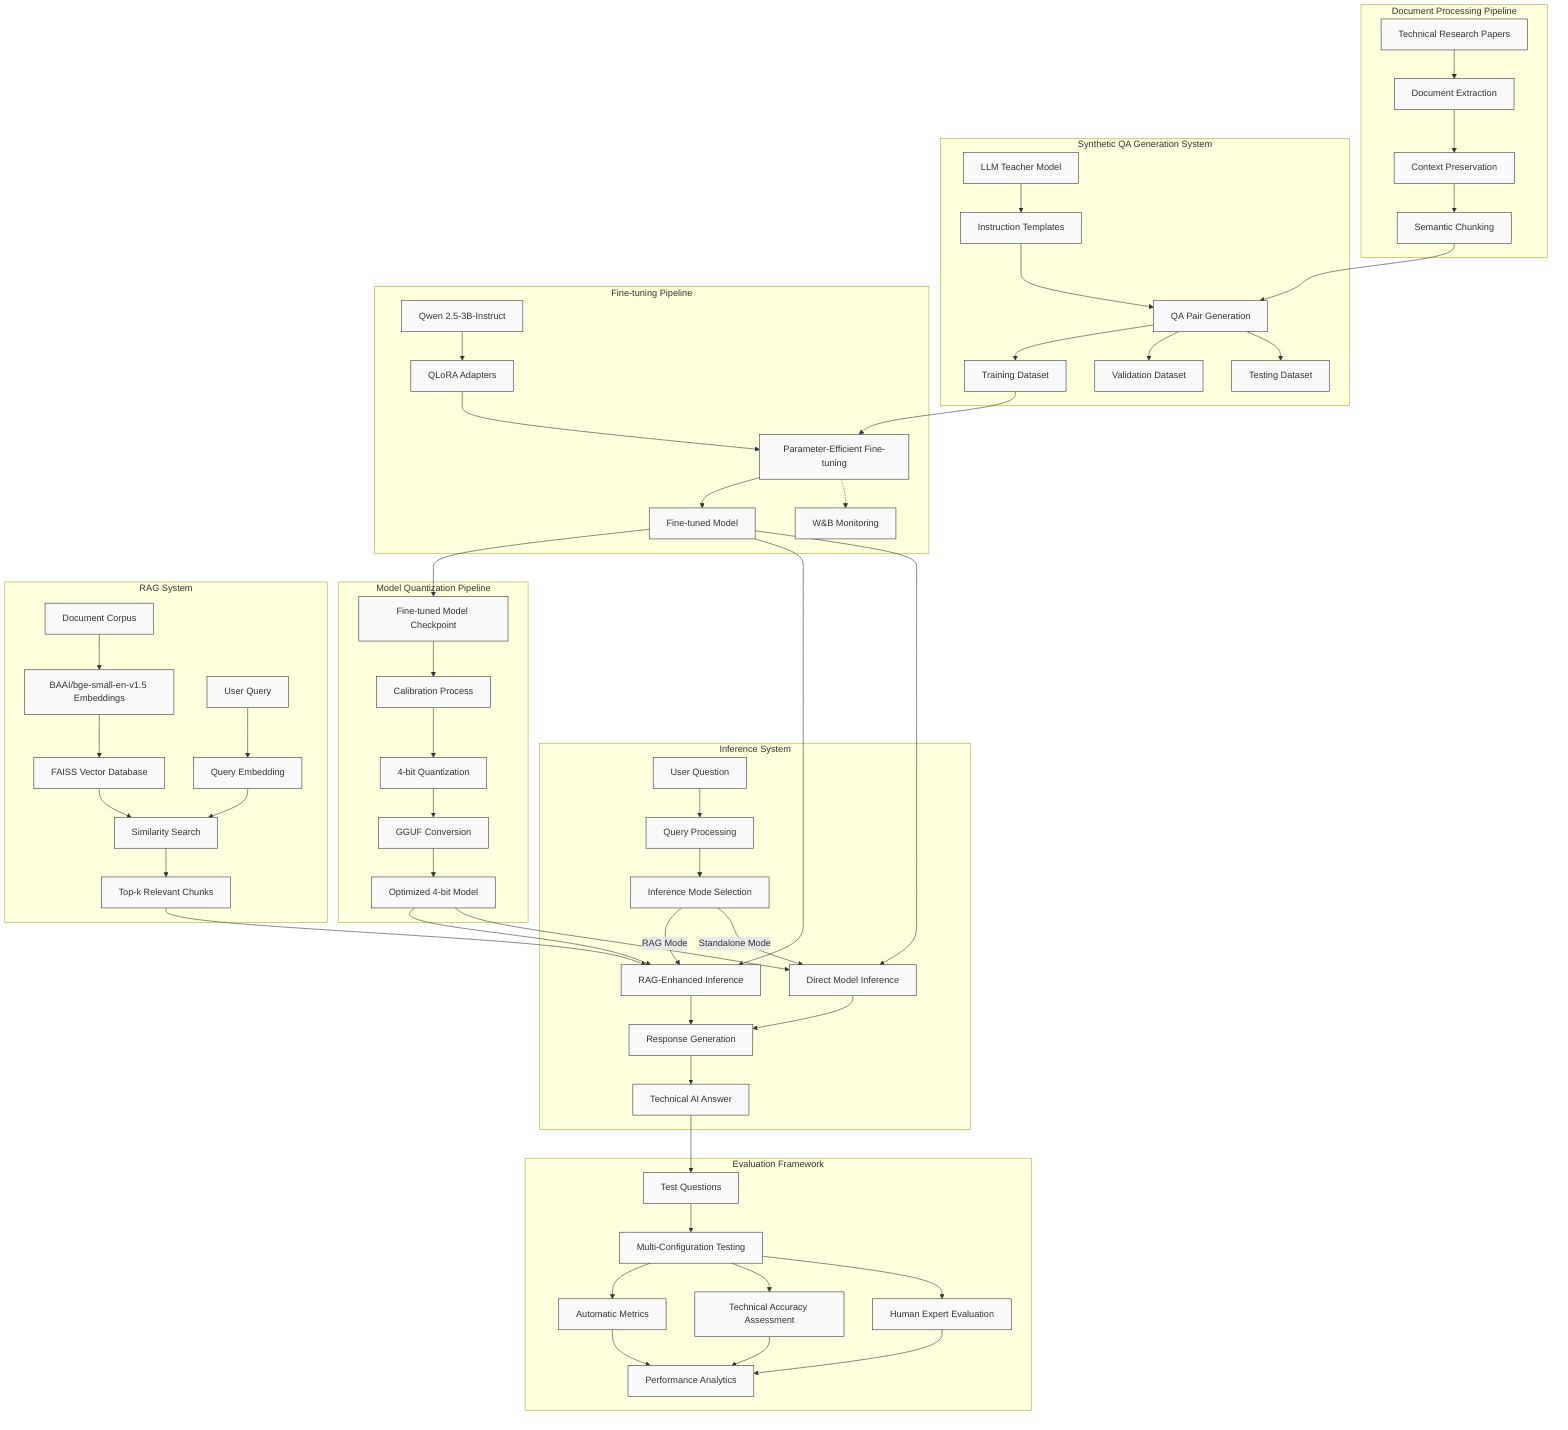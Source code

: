 flowchart TD
    %% Main System Components
    subgraph "Document Processing Pipeline"
        A1[Technical Research Papers] --> A2[Document Extraction]
        A2 --> A3[Context Preservation]
        A3 --> A4[Semantic Chunking]
    end

    subgraph "Synthetic QA Generation System"
        B1[LLM Teacher Model] --> B2[Instruction Templates]
        B2 --> B3[QA Pair Generation]
        A4 --> B3
        B3 --> B4[Training Dataset]
        B3 --> B5[Validation Dataset]
        B3 --> B6[Testing Dataset]
    end

    subgraph "Fine-tuning Pipeline"
        C1[Qwen 2.5-3B-Instruct] --> C2[QLoRA Adapters]
        C2 --> C3[Parameter-Efficient Fine-tuning]
        B4 --> C3
        C3 --> C4[Fine-tuned Model]
        C3 -.-> C5[W&B Monitoring]
    end

    subgraph "Model Quantization Pipeline"
        D1[Fine-tuned Model Checkpoint] --> D2[Calibration Process]
        D2 --> D3[4-bit Quantization]
        D3 --> D4[GGUF Conversion]
        D4 --> D5[Optimized 4-bit Model]
    end

    subgraph "RAG System"
        E1[Document Corpus] --> E2[BAAI/bge-small-en-v1.5 Embeddings]
        E2 --> E3[FAISS Vector Database]
        E4[User Query] --> E5[Query Embedding]
        E5 --> E6[Similarity Search]
        E3 --> E6
        E6 --> E7[Top-k Relevant Chunks]
    end

    subgraph "Inference System"
        F1[User Question] --> F2[Query Processing]
        F2 --> F3[Inference Mode Selection]
        F3 -->|RAG Mode| F4[RAG-Enhanced Inference]
        F3 -->|Standalone Mode| F5[Direct Model Inference]
        E7 --> F4
        D5 --> F4
        D5 --> F5
        F4 --> F6[Response Generation]
        F5 --> F6
        F6 --> F7[Technical AI Answer]
    end

    subgraph "Evaluation Framework"
        G1[Test Questions] --> G2[Multi-Configuration Testing]
        G2 --> G3[Automatic Metrics]
        G2 --> G4[Technical Accuracy Assessment]
        G2 --> G5[Human Expert Evaluation]
        G3 --> G6[Performance Analytics]
        G4 --> G6
        G5 --> G6
    end

    %% Main Flow Connections
    C4 --> D1
    C4 --> F4
    C4 --> F5
    F7 --> G1
    
    %% Styling
    classDef pipeline fill:#f9f9f9,stroke:#333,stroke-width:1px;
    class A1,A2,A3,A4,B1,B2,B3,B4,B5,B6,C1,C2,C3,C4,C5,D1,D2,D3,D4,D5,E1,E2,E3,E4,E5,E6,E7,F1,F2,F3,F4,F5,F6,F7,G1,G2,G3,G4,G5,G6 pipeline;